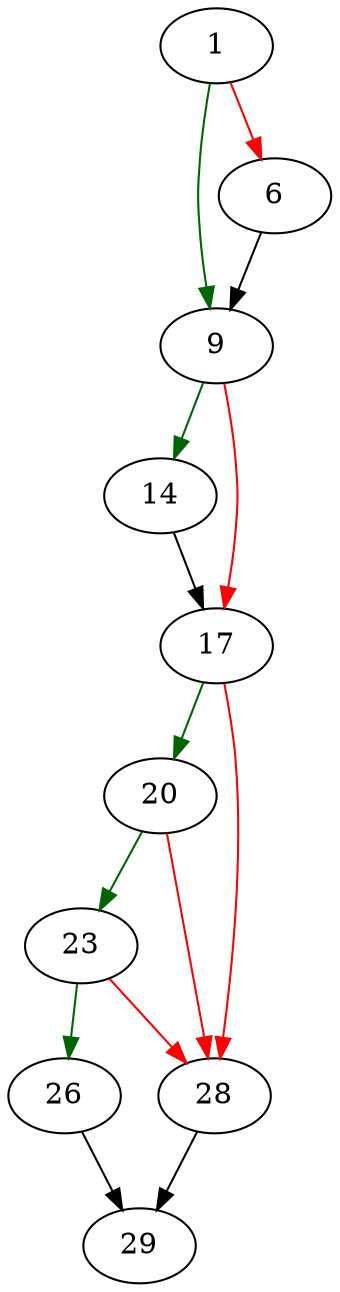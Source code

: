 strict digraph "pcache1Init" {
	// Node definitions.
	1 [entry=true];
	9;
	6;
	14;
	17;
	20;
	28;
	23;
	26;
	29;

	// Edge definitions.
	1 -> 9 [
		color=darkgreen
		cond=true
	];
	1 -> 6 [
		color=red
		cond=false
	];
	9 -> 14 [
		color=darkgreen
		cond=true
	];
	9 -> 17 [
		color=red
		cond=false
	];
	6 -> 9;
	14 -> 17;
	17 -> 20 [
		color=darkgreen
		cond=true
	];
	17 -> 28 [
		color=red
		cond=false
	];
	20 -> 28 [
		color=red
		cond=false
	];
	20 -> 23 [
		color=darkgreen
		cond=true
	];
	28 -> 29;
	23 -> 28 [
		color=red
		cond=false
	];
	23 -> 26 [
		color=darkgreen
		cond=true
	];
	26 -> 29;
}